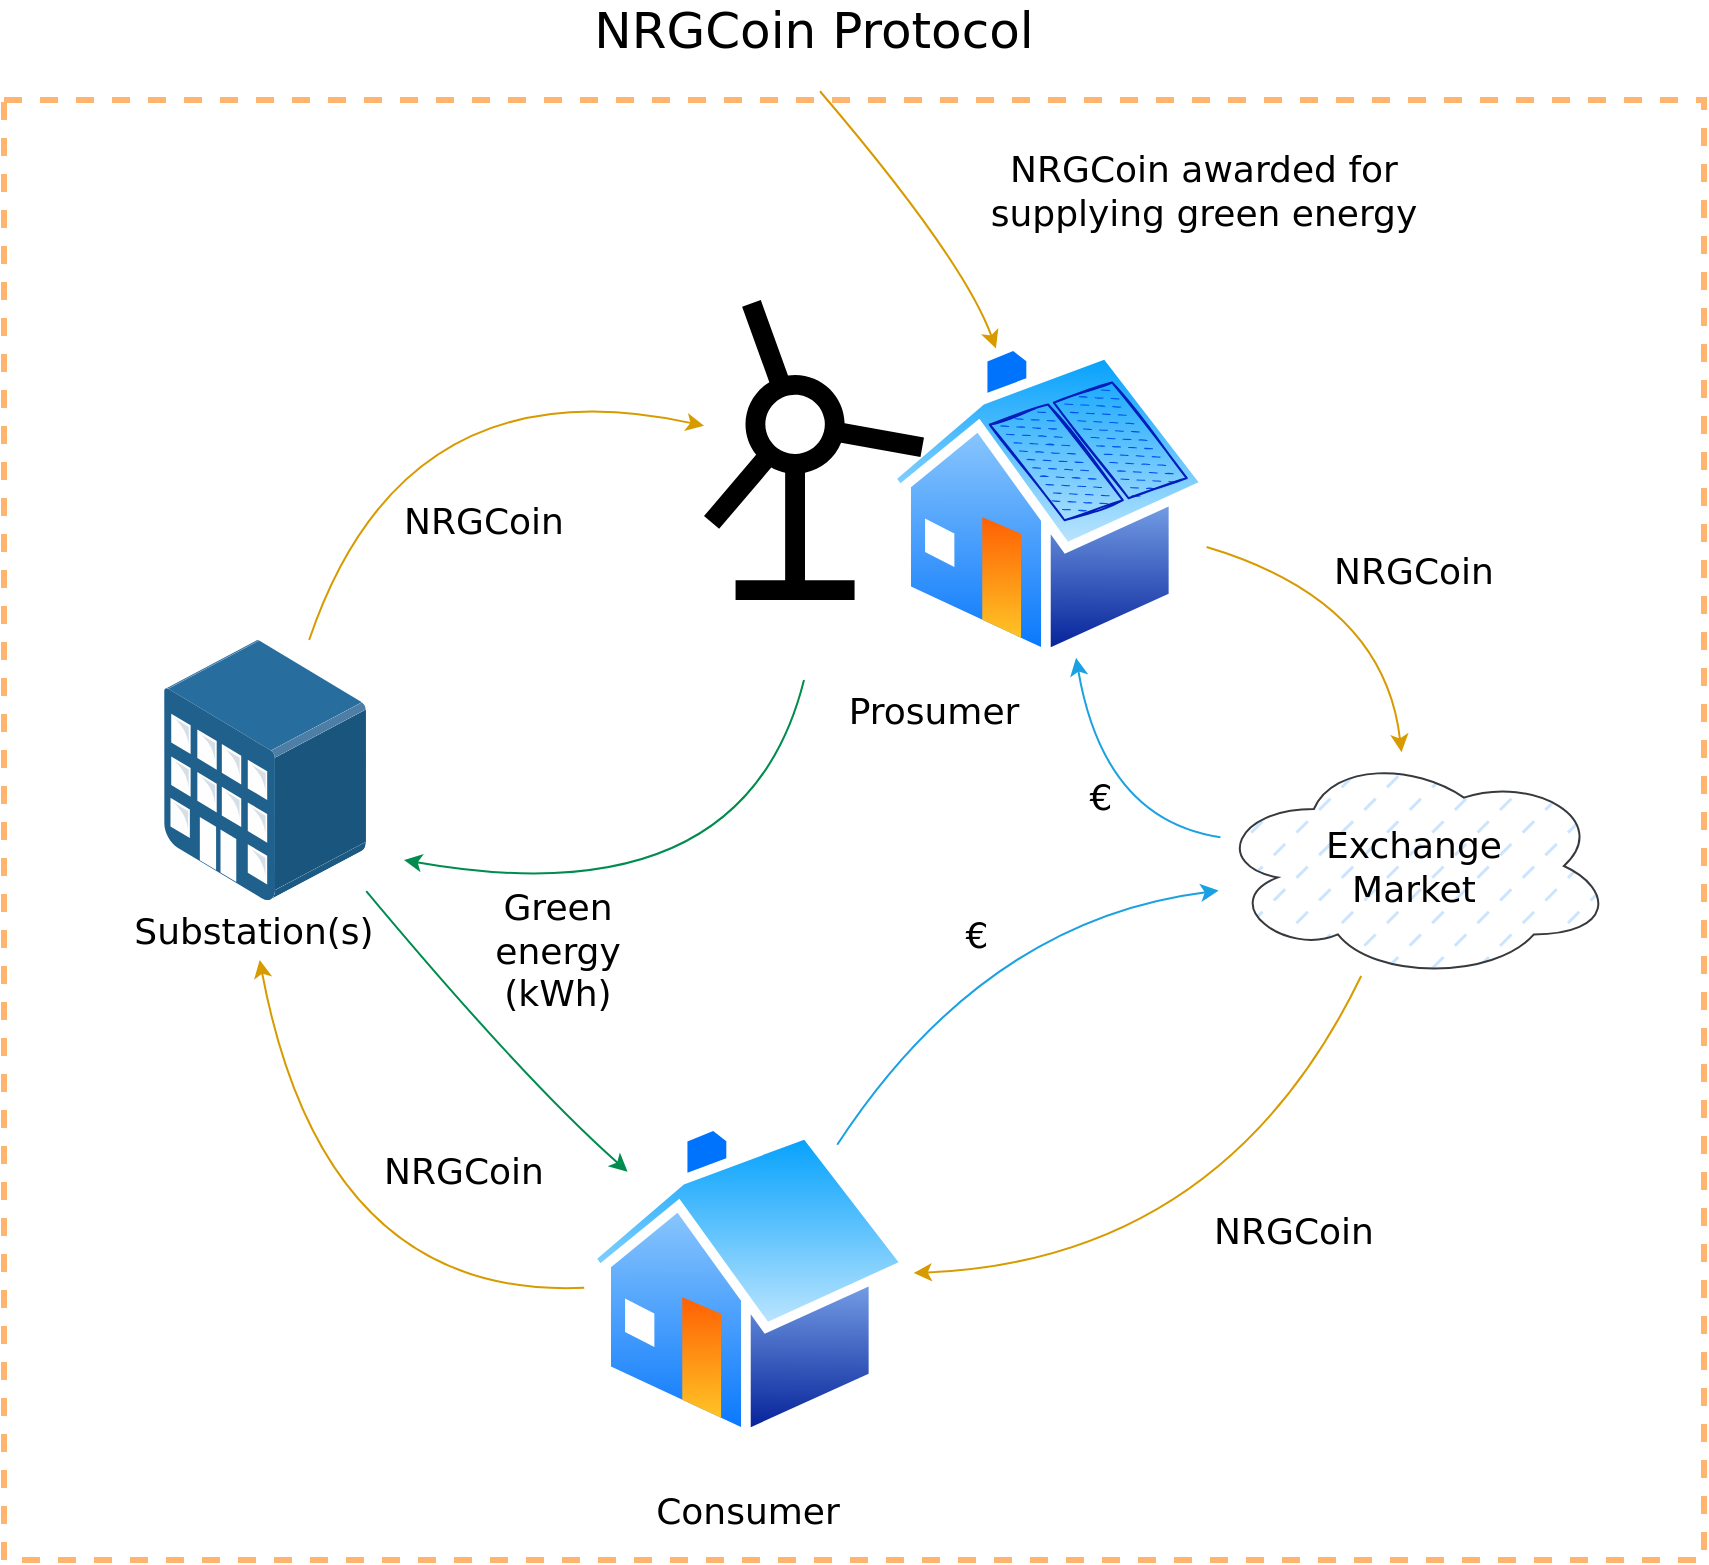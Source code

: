 <mxfile version="19.0.3" type="device"><diagram id="YSMyc2e_7XOSM5AKkx8r" name="Page-1"><mxGraphModel dx="1549" dy="908" grid="1" gridSize="10" guides="1" tooltips="1" connect="1" arrows="1" fold="1" page="1" pageScale="1" pageWidth="1169" pageHeight="827" math="0" shadow="0"><root><mxCell id="0"/><mxCell id="1" parent="0"/><mxCell id="Vb4pQIq0zridiScBv4Ny-34" value="" style="rounded=0;whiteSpace=wrap;html=1;dashed=1;sketch=0;fillStyle=dashed;fontFamily=Dejavu Sans;fontSize=18;fontColor=#000000;strokeColor=#FFB570;fillColor=none;strokeWidth=3;" vertex="1" parent="1"><mxGeometry x="760" y="60" width="850" height="730" as="geometry"/></mxCell><mxCell id="Vb4pQIq0zridiScBv4Ny-10" value="" style="points=[];aspect=fixed;html=1;align=center;shadow=0;dashed=0;image;image=img/lib/allied_telesis/buildings/Medium_Business_Building.svg;sketch=1;fillStyle=dashed;fontFamily=Dejavu Sans;fontSize=18;" vertex="1" parent="1"><mxGeometry x="840" y="330" width="101.11" height="130" as="geometry"/></mxCell><mxCell id="Vb4pQIq0zridiScBv4Ny-11" value="Substation(s)" style="text;html=1;strokeColor=none;fillColor=none;align=center;verticalAlign=middle;whiteSpace=wrap;rounded=0;sketch=1;fillStyle=dashed;fontFamily=Dejavu Sans;fontSize=18;" vertex="1" parent="1"><mxGeometry x="820" y="460" width="130" height="30" as="geometry"/></mxCell><mxCell id="Vb4pQIq0zridiScBv4Ny-12" value="" style="curved=1;endArrow=classic;html=1;rounded=0;fontFamily=Dejavu Sans;fontSize=18;fillColor=#ffe6cc;strokeColor=#d79b00;" edge="1" parent="1" source="Vb4pQIq0zridiScBv4Ny-10" target="Vb4pQIq0zridiScBv4Ny-4"><mxGeometry width="50" height="50" relative="1" as="geometry"><mxPoint x="860" y="420" as="sourcePoint"/><mxPoint x="910" y="370" as="targetPoint"/><Array as="points"><mxPoint x="960" y="190"/></Array></mxGeometry></mxCell><mxCell id="Vb4pQIq0zridiScBv4Ny-13" value="" style="group" vertex="1" connectable="0" parent="1"><mxGeometry x="1110" y="160" width="254.95" height="220" as="geometry"/></mxCell><mxCell id="Vb4pQIq0zridiScBv4Ny-2" value="" style="aspect=fixed;perimeter=ellipsePerimeter;html=1;align=center;shadow=0;dashed=0;spacingTop=3;image;image=img/lib/active_directory/home.svg;" vertex="1" parent="Vb4pQIq0zridiScBv4Ny-13"><mxGeometry x="90" y="20" width="164.95" height="160" as="geometry"/></mxCell><mxCell id="Vb4pQIq0zridiScBv4Ny-4" value="" style="shape=mxgraph.signs.science.windmill;html=1;pointerEvents=1;fillColor=#000000;strokeColor=none;verticalLabelPosition=bottom;verticalAlign=top;align=center;" vertex="1" parent="Vb4pQIq0zridiScBv4Ny-13"><mxGeometry width="110" height="150" as="geometry"/></mxCell><mxCell id="Vb4pQIq0zridiScBv4Ny-6" value="" style="shape=parallelogram;perimeter=parallelogramPerimeter;whiteSpace=wrap;html=1;fixedSize=1;rotation=52;size=10;fillColor=#0050ef;fontColor=#ffffff;strokeColor=#001DBC;sketch=1;fillStyle=dashed;" vertex="1" parent="Vb4pQIq0zridiScBv4Ny-13"><mxGeometry x="140.82" y="66.61" width="70.66" height="29.15" as="geometry"/></mxCell><mxCell id="Vb4pQIq0zridiScBv4Ny-8" value="" style="shape=parallelogram;perimeter=parallelogramPerimeter;whiteSpace=wrap;html=1;fixedSize=1;rotation=52;size=10;fillColor=#0050ef;fontColor=#ffffff;strokeColor=#001DBC;sketch=1;fillStyle=dashed;" vertex="1" parent="Vb4pQIq0zridiScBv4Ny-13"><mxGeometry x="172.82" y="55.61" width="70.66" height="29.15" as="geometry"/></mxCell><mxCell id="Vb4pQIq0zridiScBv4Ny-9" value="Prosumer" style="text;html=1;strokeColor=none;fillColor=none;align=center;verticalAlign=middle;whiteSpace=wrap;rounded=0;sketch=1;fillStyle=dashed;fontFamily=Dejavu Sans;fontSize=18;" vertex="1" parent="Vb4pQIq0zridiScBv4Ny-13"><mxGeometry x="50" y="190" width="130" height="30" as="geometry"/></mxCell><mxCell id="Vb4pQIq0zridiScBv4Ny-15" value="NRGCoin" style="text;html=1;strokeColor=none;fillColor=none;align=center;verticalAlign=middle;whiteSpace=wrap;rounded=0;sketch=1;fillStyle=dashed;fontFamily=Dejavu Sans;fontSize=18;" vertex="1" parent="1"><mxGeometry x="970" y="255" width="60" height="30" as="geometry"/></mxCell><mxCell id="Vb4pQIq0zridiScBv4Ny-16" value="" style="curved=1;endArrow=none;html=1;rounded=0;fontFamily=Dejavu Sans;fontSize=18;fillColor=#008a00;strokeColor=#008C4F;entryX=0;entryY=0;entryDx=0;entryDy=0;endFill=0;startArrow=classic;startFill=1;" edge="1" parent="1" target="Vb4pQIq0zridiScBv4Ny-9"><mxGeometry width="50" height="50" relative="1" as="geometry"><mxPoint x="960" y="440" as="sourcePoint"/><mxPoint x="1120" y="232.927" as="targetPoint"/><Array as="points"><mxPoint x="1130" y="470"/></Array></mxGeometry></mxCell><mxCell id="Vb4pQIq0zridiScBv4Ny-18" value="Green energy&lt;br&gt;(kWh)" style="text;html=1;strokeColor=none;fillColor=none;align=center;verticalAlign=middle;whiteSpace=wrap;rounded=0;sketch=1;fillStyle=dashed;fontFamily=Dejavu Sans;fontSize=18;" vertex="1" parent="1"><mxGeometry x="1007.47" y="470" width="60" height="30" as="geometry"/></mxCell><mxCell id="Vb4pQIq0zridiScBv4Ny-20" value="" style="aspect=fixed;perimeter=ellipsePerimeter;html=1;align=center;shadow=0;dashed=0;spacingTop=3;image;image=img/lib/active_directory/home.svg;" vertex="1" parent="1"><mxGeometry x="1050" y="570" width="164.95" height="160" as="geometry"/></mxCell><mxCell id="Vb4pQIq0zridiScBv4Ny-21" value="Consumer" style="text;html=1;strokeColor=none;fillColor=none;align=center;verticalAlign=middle;whiteSpace=wrap;rounded=0;sketch=1;fillStyle=dashed;fontFamily=Dejavu Sans;fontSize=18;" vertex="1" parent="1"><mxGeometry x="1067.47" y="750" width="130" height="30" as="geometry"/></mxCell><mxCell id="Vb4pQIq0zridiScBv4Ny-22" value="" style="curved=1;endArrow=classic;html=1;rounded=0;fontFamily=Dejavu Sans;fontSize=18;fillColor=#ffe6cc;strokeColor=#d79b00;" edge="1" parent="1" source="Vb4pQIq0zridiScBv4Ny-20" target="Vb4pQIq0zridiScBv4Ny-11"><mxGeometry width="50" height="50" relative="1" as="geometry"><mxPoint x="900" y="470" as="sourcePoint"/><mxPoint x="1120" y="232.927" as="targetPoint"/><Array as="points"><mxPoint x="920" y="660"/></Array></mxGeometry></mxCell><mxCell id="Vb4pQIq0zridiScBv4Ny-23" value="NRGCoin" style="text;html=1;strokeColor=none;fillColor=none;align=center;verticalAlign=middle;whiteSpace=wrap;rounded=0;sketch=1;fillStyle=dashed;fontFamily=Dejavu Sans;fontSize=18;" vertex="1" parent="1"><mxGeometry x="960" y="580" width="60" height="30" as="geometry"/></mxCell><mxCell id="Vb4pQIq0zridiScBv4Ny-24" value="" style="curved=1;endArrow=none;html=1;rounded=0;fontFamily=Dejavu Sans;fontSize=18;fillColor=#008a00;strokeColor=#008C4F;endFill=0;startArrow=classic;startFill=1;" edge="1" parent="1" source="Vb4pQIq0zridiScBv4Ny-20" target="Vb4pQIq0zridiScBv4Ny-10"><mxGeometry width="50" height="50" relative="1" as="geometry"><mxPoint x="960" y="440" as="sourcePoint"/><mxPoint x="1160" y="350" as="targetPoint"/><Array as="points"><mxPoint x="1020" y="550"/></Array></mxGeometry></mxCell><mxCell id="Vb4pQIq0zridiScBv4Ny-25" value="Exchange&lt;br&gt;Market" style="ellipse;shape=cloud;whiteSpace=wrap;html=1;sketch=0;fillStyle=dashed;fontFamily=Dejavu Sans;fontSize=18;fillColor=#cce5ff;strokeColor=#36393d;" vertex="1" parent="1"><mxGeometry x="1364.95" y="386" width="200" height="114" as="geometry"/></mxCell><mxCell id="Vb4pQIq0zridiScBv4Ny-26" value="" style="curved=1;endArrow=classic;html=1;rounded=0;fontFamily=Dejavu Sans;fontSize=18;fillColor=#ffe6cc;strokeColor=#d79b00;" edge="1" parent="1" source="Vb4pQIq0zridiScBv4Ny-2" target="Vb4pQIq0zridiScBv4Ny-25"><mxGeometry width="50" height="50" relative="1" as="geometry"><mxPoint x="922.574" y="340" as="sourcePoint"/><mxPoint x="1120" y="232.927" as="targetPoint"/><Array as="points"><mxPoint x="1450" y="310"/></Array></mxGeometry></mxCell><mxCell id="Vb4pQIq0zridiScBv4Ny-27" value="NRGCoin" style="text;html=1;strokeColor=none;fillColor=none;align=center;verticalAlign=middle;whiteSpace=wrap;rounded=0;sketch=1;fillStyle=dashed;fontFamily=Dejavu Sans;fontSize=18;" vertex="1" parent="1"><mxGeometry x="1434.95" y="280" width="60" height="30" as="geometry"/></mxCell><mxCell id="Vb4pQIq0zridiScBv4Ny-28" value="€" style="curved=1;endArrow=none;html=1;rounded=0;fontFamily=Dejavu Sans;fontSize=18;fillColor=#cce5ff;strokeColor=#1BA1E2;endFill=0;startArrow=classic;startFill=1;" edge="1" parent="1" source="Vb4pQIq0zridiScBv4Ny-2" target="Vb4pQIq0zridiScBv4Ny-25"><mxGeometry width="50" height="50" relative="1" as="geometry"><mxPoint x="970" y="450" as="sourcePoint"/><mxPoint x="1170" y="360" as="targetPoint"/><Array as="points"><mxPoint x="1310" y="420"/></Array></mxGeometry></mxCell><mxCell id="Vb4pQIq0zridiScBv4Ny-29" value="" style="curved=1;endArrow=classic;html=1;rounded=0;fontFamily=Dejavu Sans;fontSize=18;fillColor=#ffe6cc;strokeColor=#d79b00;" edge="1" parent="1" source="Vb4pQIq0zridiScBv4Ny-25" target="Vb4pQIq0zridiScBv4Ny-20"><mxGeometry width="50" height="50" relative="1" as="geometry"><mxPoint x="1371.268" y="293.638" as="sourcePoint"/><mxPoint x="1468.735" y="396.11" as="targetPoint"/><Array as="points"><mxPoint x="1370" y="640"/></Array></mxGeometry></mxCell><mxCell id="Vb4pQIq0zridiScBv4Ny-30" value="€" style="curved=1;endArrow=none;html=1;rounded=0;fontFamily=Dejavu Sans;fontSize=18;fillColor=#cce5ff;strokeColor=#1BA1E2;endFill=0;startArrow=classic;startFill=1;" edge="1" parent="1" source="Vb4pQIq0zridiScBv4Ny-25" target="Vb4pQIq0zridiScBv4Ny-20"><mxGeometry width="50" height="50" relative="1" as="geometry"><mxPoint x="1305.637" y="348.975" as="sourcePoint"/><mxPoint x="1377.991" y="439.049" as="targetPoint"/><Array as="points"><mxPoint x="1250" y="470"/></Array></mxGeometry></mxCell><mxCell id="Vb4pQIq0zridiScBv4Ny-31" value="NRGCoin" style="text;html=1;strokeColor=none;fillColor=none;align=center;verticalAlign=middle;whiteSpace=wrap;rounded=0;sketch=1;fillStyle=dashed;fontFamily=Dejavu Sans;fontSize=18;" vertex="1" parent="1"><mxGeometry x="1374.95" y="610" width="60" height="30" as="geometry"/></mxCell><mxCell id="Vb4pQIq0zridiScBv4Ny-33" value="NRGCoin Protocol" style="text;html=1;strokeColor=none;fillColor=none;align=center;verticalAlign=middle;whiteSpace=wrap;rounded=0;dashed=1;sketch=0;fillStyle=dashed;fontFamily=Dejavu Sans;fontSize=25;fontColor=#000000;" vertex="1" parent="1"><mxGeometry x="1040" y="10" width="250" height="30" as="geometry"/></mxCell><mxCell id="Vb4pQIq0zridiScBv4Ny-36" value="" style="curved=1;endArrow=classic;html=1;rounded=0;fontFamily=Dejavu Sans;fontSize=18;fillColor=#ffe6cc;strokeColor=#d79b00;exitX=0.48;exitY=-0.006;exitDx=0;exitDy=0;exitPerimeter=0;" edge="1" parent="1" source="Vb4pQIq0zridiScBv4Ny-34" target="Vb4pQIq0zridiScBv4Ny-2"><mxGeometry width="50" height="50" relative="1" as="geometry"><mxPoint x="922.574" y="340" as="sourcePoint"/><mxPoint x="1120" y="232.927" as="targetPoint"/><Array as="points"><mxPoint x="1240" y="140"/></Array></mxGeometry></mxCell><mxCell id="Vb4pQIq0zridiScBv4Ny-37" value="NRGCoin awarded for supplying green energy" style="text;html=1;strokeColor=none;fillColor=none;align=center;verticalAlign=middle;whiteSpace=wrap;rounded=0;sketch=1;fillStyle=dashed;fontFamily=Dejavu Sans;fontSize=18;" vertex="1" parent="1"><mxGeometry x="1250" y="90" width="220" height="30" as="geometry"/></mxCell></root></mxGraphModel></diagram></mxfile>
